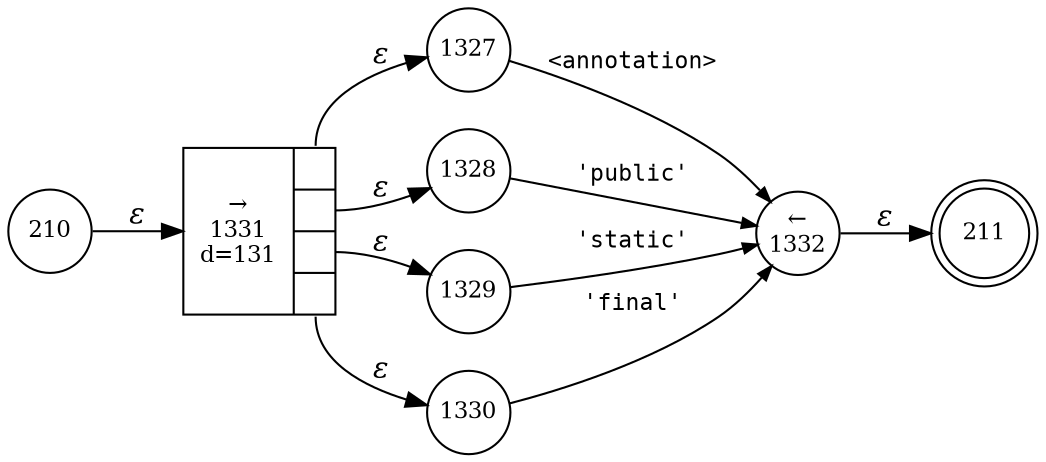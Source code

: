 digraph ATN {
rankdir=LR;
s211[fontsize=11, label="211", shape=doublecircle, fixedsize=true, width=.6];
s1328[fontsize=11,label="1328", shape=circle, fixedsize=true, width=.55, peripheries=1];
s1329[fontsize=11,label="1329", shape=circle, fixedsize=true, width=.55, peripheries=1];
s210[fontsize=11,label="210", shape=circle, fixedsize=true, width=.55, peripheries=1];
s1330[fontsize=11,label="1330", shape=circle, fixedsize=true, width=.55, peripheries=1];
s1331[fontsize=11,label="{&rarr;\n1331\nd=131|{<p0>|<p1>|<p2>|<p3>}}", shape=record, fixedsize=false, peripheries=1];
s1332[fontsize=11,label="&larr;\n1332", shape=circle, fixedsize=true, width=.55, peripheries=1];
s1327[fontsize=11,label="1327", shape=circle, fixedsize=true, width=.55, peripheries=1];
s210 -> s1331 [fontname="Times-Italic", label="&epsilon;"];
s1331:p0 -> s1327 [fontname="Times-Italic", label="&epsilon;"];
s1331:p1 -> s1328 [fontname="Times-Italic", label="&epsilon;"];
s1331:p2 -> s1329 [fontname="Times-Italic", label="&epsilon;"];
s1331:p3 -> s1330 [fontname="Times-Italic", label="&epsilon;"];
s1327 -> s1332 [fontsize=11, fontname="Courier", arrowsize=.7, label = "<annotation>", arrowhead = normal];
s1328 -> s1332 [fontsize=11, fontname="Courier", arrowsize=.7, label = "'public'", arrowhead = normal];
s1329 -> s1332 [fontsize=11, fontname="Courier", arrowsize=.7, label = "'static'", arrowhead = normal];
s1330 -> s1332 [fontsize=11, fontname="Courier", arrowsize=.7, label = "'final'", arrowhead = normal];
s1332 -> s211 [fontname="Times-Italic", label="&epsilon;"];
}